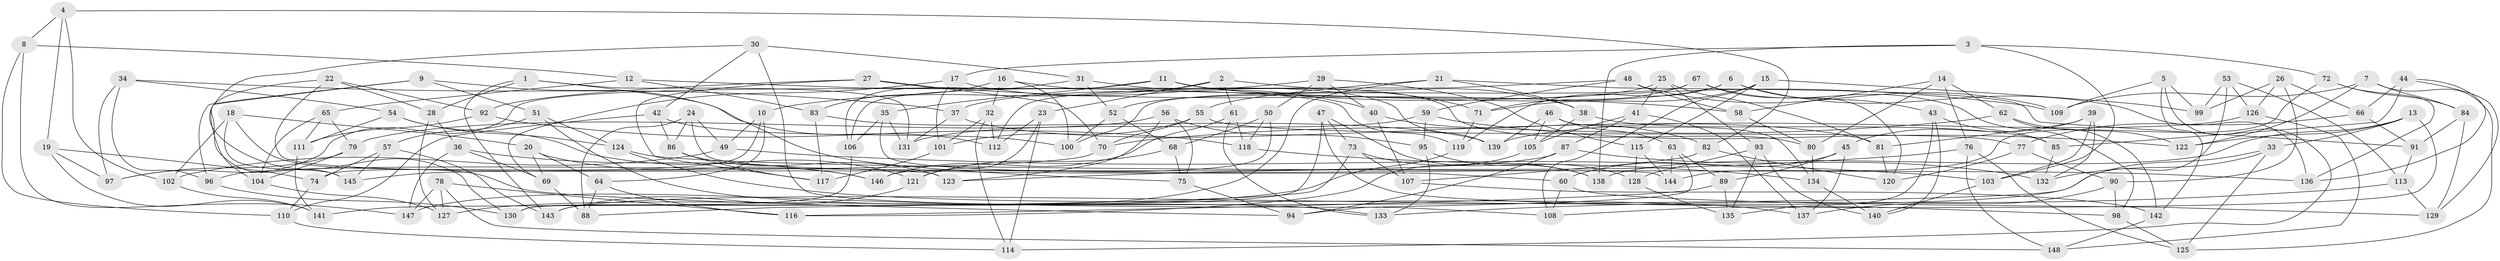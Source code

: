 // Generated by graph-tools (version 1.1) at 2025/50/03/09/25 03:50:55]
// undirected, 148 vertices, 296 edges
graph export_dot {
graph [start="1"]
  node [color=gray90,style=filled];
  1;
  2;
  3;
  4;
  5;
  6;
  7;
  8;
  9;
  10;
  11;
  12;
  13;
  14;
  15;
  16;
  17;
  18;
  19;
  20;
  21;
  22;
  23;
  24;
  25;
  26;
  27;
  28;
  29;
  30;
  31;
  32;
  33;
  34;
  35;
  36;
  37;
  38;
  39;
  40;
  41;
  42;
  43;
  44;
  45;
  46;
  47;
  48;
  49;
  50;
  51;
  52;
  53;
  54;
  55;
  56;
  57;
  58;
  59;
  60;
  61;
  62;
  63;
  64;
  65;
  66;
  67;
  68;
  69;
  70;
  71;
  72;
  73;
  74;
  75;
  76;
  77;
  78;
  79;
  80;
  81;
  82;
  83;
  84;
  85;
  86;
  87;
  88;
  89;
  90;
  91;
  92;
  93;
  94;
  95;
  96;
  97;
  98;
  99;
  100;
  101;
  102;
  103;
  104;
  105;
  106;
  107;
  108;
  109;
  110;
  111;
  112;
  113;
  114;
  115;
  116;
  117;
  118;
  119;
  120;
  121;
  122;
  123;
  124;
  125;
  126;
  127;
  128;
  129;
  130;
  131;
  132;
  133;
  134;
  135;
  136;
  137;
  138;
  139;
  140;
  141;
  142;
  143;
  144;
  145;
  146;
  147;
  148;
  1 -- 131;
  1 -- 28;
  1 -- 75;
  1 -- 143;
  2 -- 23;
  2 -- 38;
  2 -- 10;
  2 -- 61;
  3 -- 72;
  3 -- 138;
  3 -- 103;
  3 -- 17;
  4 -- 8;
  4 -- 82;
  4 -- 102;
  4 -- 19;
  5 -- 99;
  5 -- 109;
  5 -- 114;
  5 -- 142;
  6 -- 136;
  6 -- 43;
  6 -- 37;
  6 -- 119;
  7 -- 125;
  7 -- 122;
  7 -- 109;
  7 -- 84;
  8 -- 110;
  8 -- 147;
  8 -- 12;
  9 -- 96;
  9 -- 51;
  9 -- 104;
  9 -- 112;
  10 -- 49;
  10 -- 74;
  10 -- 64;
  11 -- 97;
  11 -- 71;
  11 -- 35;
  11 -- 109;
  12 -- 65;
  12 -- 119;
  12 -- 83;
  13 -- 138;
  13 -- 108;
  13 -- 122;
  13 -- 33;
  14 -- 62;
  14 -- 58;
  14 -- 80;
  14 -- 76;
  15 -- 108;
  15 -- 115;
  15 -- 71;
  15 -- 99;
  16 -- 83;
  16 -- 100;
  16 -- 139;
  16 -- 32;
  17 -- 40;
  17 -- 69;
  17 -- 101;
  18 -- 94;
  18 -- 20;
  18 -- 145;
  18 -- 102;
  19 -- 74;
  19 -- 97;
  19 -- 141;
  20 -- 64;
  20 -- 69;
  20 -- 146;
  21 -- 147;
  21 -- 38;
  21 -- 55;
  21 -- 91;
  22 -- 92;
  22 -- 28;
  22 -- 123;
  22 -- 145;
  23 -- 121;
  23 -- 114;
  23 -- 112;
  24 -- 88;
  24 -- 49;
  24 -- 86;
  24 -- 60;
  25 -- 41;
  25 -- 52;
  25 -- 81;
  25 -- 93;
  26 -- 66;
  26 -- 90;
  26 -- 126;
  26 -- 99;
  27 -- 58;
  27 -- 117;
  27 -- 70;
  27 -- 92;
  28 -- 127;
  28 -- 36;
  29 -- 106;
  29 -- 50;
  29 -- 115;
  29 -- 40;
  30 -- 108;
  30 -- 31;
  30 -- 42;
  30 -- 130;
  31 -- 106;
  31 -- 52;
  31 -- 80;
  32 -- 114;
  32 -- 112;
  32 -- 101;
  33 -- 132;
  33 -- 141;
  33 -- 125;
  34 -- 54;
  34 -- 96;
  34 -- 97;
  34 -- 37;
  35 -- 131;
  35 -- 144;
  35 -- 106;
  36 -- 69;
  36 -- 147;
  36 -- 146;
  37 -- 131;
  37 -- 81;
  38 -- 85;
  38 -- 105;
  39 -- 81;
  39 -- 132;
  39 -- 103;
  39 -- 45;
  40 -- 82;
  40 -- 107;
  41 -- 137;
  41 -- 105;
  41 -- 87;
  42 -- 110;
  42 -- 100;
  42 -- 86;
  43 -- 135;
  43 -- 85;
  43 -- 140;
  44 -- 85;
  44 -- 129;
  44 -- 66;
  44 -- 136;
  45 -- 137;
  45 -- 60;
  45 -- 89;
  46 -- 139;
  46 -- 134;
  46 -- 63;
  46 -- 105;
  47 -- 98;
  47 -- 138;
  47 -- 130;
  47 -- 73;
  48 -- 59;
  48 -- 109;
  48 -- 58;
  48 -- 112;
  49 -- 103;
  49 -- 102;
  50 -- 68;
  50 -- 146;
  50 -- 118;
  51 -- 57;
  51 -- 133;
  51 -- 124;
  52 -- 100;
  52 -- 68;
  53 -- 113;
  53 -- 143;
  53 -- 126;
  53 -- 99;
  54 -- 124;
  54 -- 121;
  54 -- 111;
  55 -- 77;
  55 -- 101;
  55 -- 70;
  56 -- 79;
  56 -- 123;
  56 -- 75;
  56 -- 95;
  57 -- 74;
  57 -- 143;
  57 -- 145;
  58 -- 80;
  59 -- 95;
  59 -- 131;
  59 -- 122;
  60 -- 108;
  60 -- 129;
  61 -- 146;
  61 -- 118;
  61 -- 133;
  62 -- 70;
  62 -- 122;
  62 -- 142;
  63 -- 144;
  63 -- 89;
  63 -- 94;
  64 -- 88;
  64 -- 116;
  65 -- 104;
  65 -- 111;
  65 -- 79;
  66 -- 77;
  66 -- 91;
  67 -- 100;
  67 -- 98;
  67 -- 71;
  67 -- 120;
  68 -- 121;
  68 -- 75;
  69 -- 88;
  70 -- 145;
  71 -- 119;
  72 -- 144;
  72 -- 84;
  72 -- 136;
  73 -- 88;
  73 -- 138;
  73 -- 107;
  74 -- 110;
  75 -- 94;
  76 -- 148;
  76 -- 125;
  76 -- 123;
  77 -- 120;
  77 -- 90;
  78 -- 147;
  78 -- 127;
  78 -- 116;
  78 -- 148;
  79 -- 104;
  79 -- 97;
  80 -- 134;
  81 -- 120;
  82 -- 120;
  82 -- 107;
  83 -- 139;
  83 -- 117;
  84 -- 129;
  84 -- 91;
  85 -- 132;
  86 -- 117;
  86 -- 123;
  87 -- 132;
  87 -- 94;
  87 -- 96;
  89 -- 116;
  89 -- 135;
  90 -- 98;
  90 -- 137;
  91 -- 113;
  92 -- 118;
  92 -- 111;
  93 -- 135;
  93 -- 140;
  93 -- 128;
  95 -- 133;
  95 -- 128;
  96 -- 130;
  98 -- 125;
  101 -- 117;
  102 -- 141;
  103 -- 140;
  104 -- 127;
  105 -- 116;
  106 -- 130;
  107 -- 142;
  110 -- 114;
  111 -- 141;
  113 -- 129;
  113 -- 133;
  115 -- 144;
  115 -- 128;
  118 -- 134;
  119 -- 127;
  121 -- 143;
  124 -- 137;
  124 -- 136;
  126 -- 139;
  126 -- 148;
  128 -- 135;
  134 -- 140;
  142 -- 148;
}
